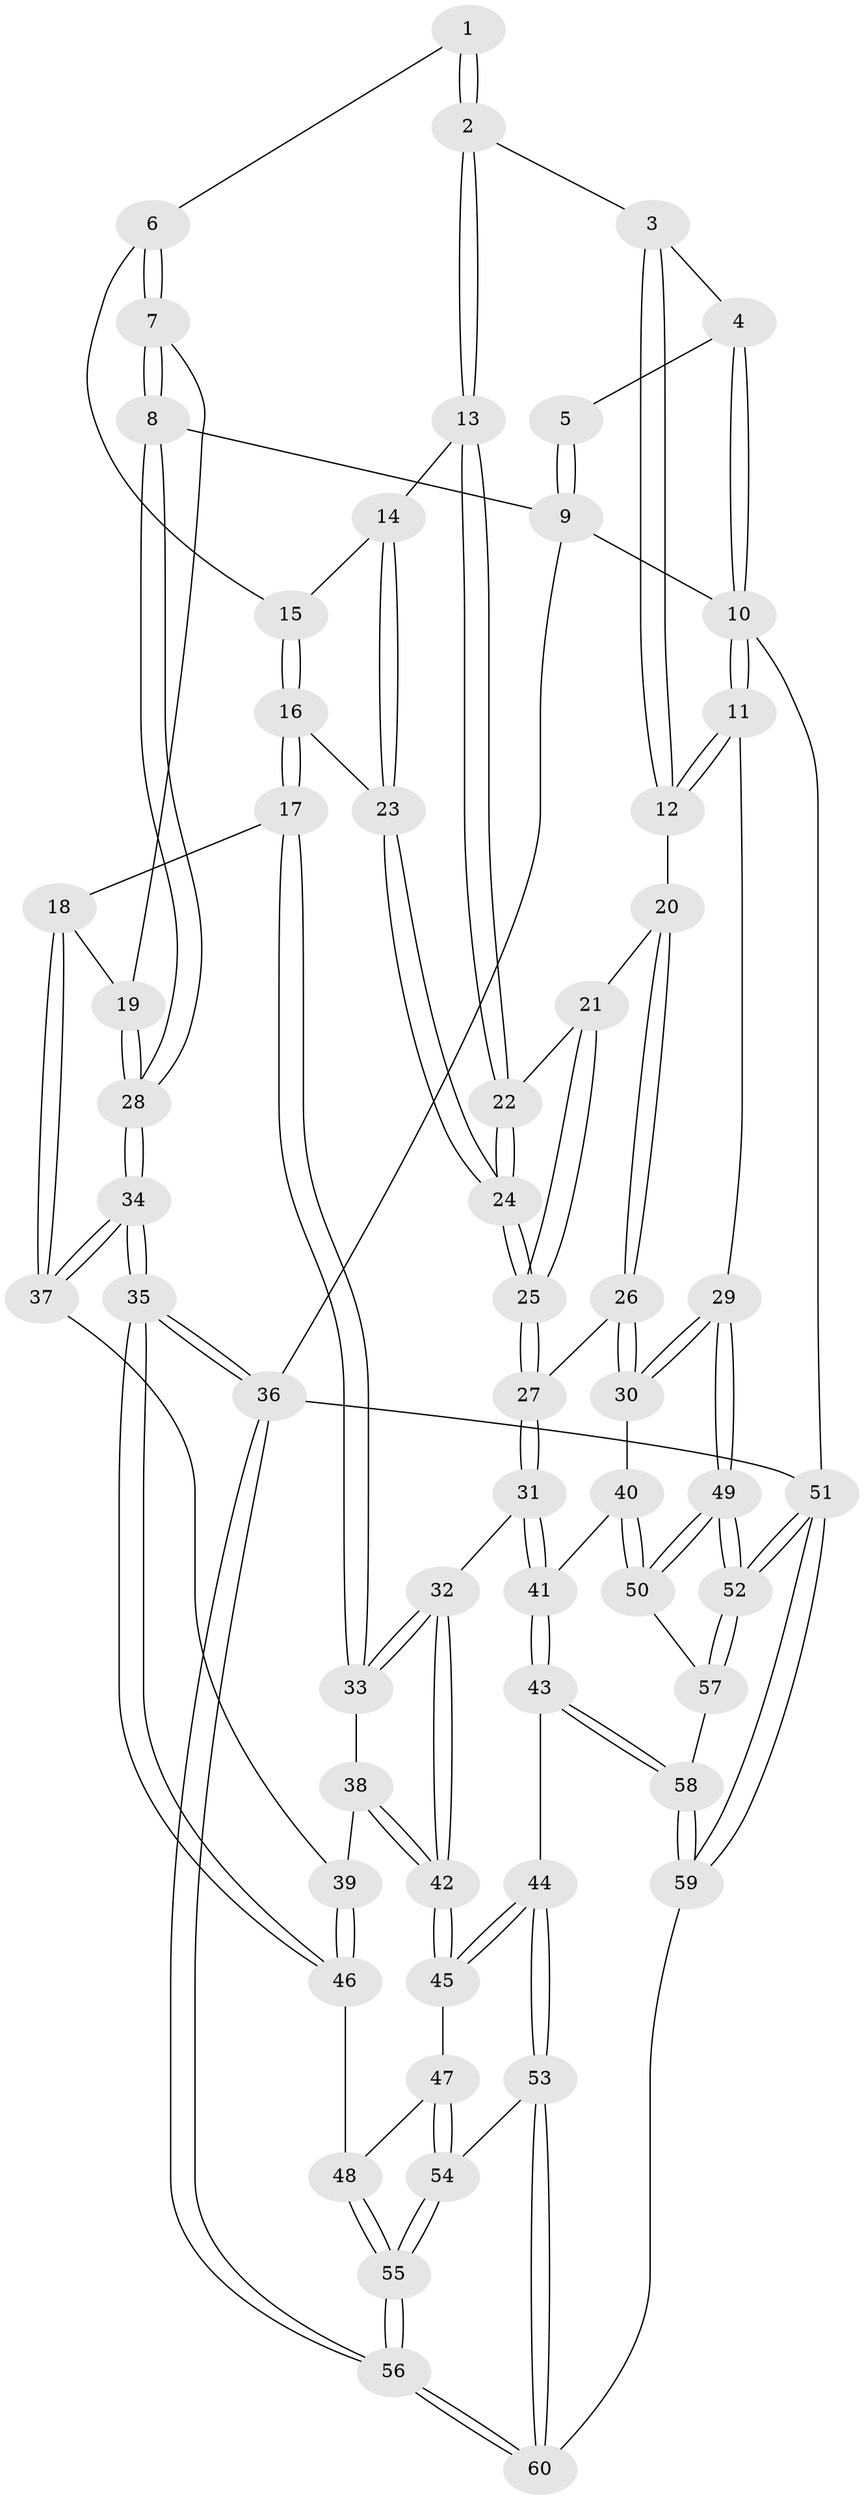 // coarse degree distribution, {3: 0.23529411764705882, 5: 0.23529411764705882, 4: 0.4411764705882353, 6: 0.08823529411764706}
// Generated by graph-tools (version 1.1) at 2025/24/03/03/25 07:24:34]
// undirected, 60 vertices, 147 edges
graph export_dot {
graph [start="1"]
  node [color=gray90,style=filled];
  1 [pos="+0.37021623567199646+0.03377676410461447"];
  2 [pos="+0.648286734026963+0.07717178181474305"];
  3 [pos="+0.7005480393486521+0"];
  4 [pos="+0.731168971145302+0"];
  5 [pos="+0.34486476364995744+0"];
  6 [pos="+0.3301200581695051+0.13440944300910135"];
  7 [pos="+0.17624930858042281+0.19948734878338617"];
  8 [pos="+0+0"];
  9 [pos="+0+0"];
  10 [pos="+1+0"];
  11 [pos="+1+0.31872074726557953"];
  12 [pos="+1+0.26404997133281966"];
  13 [pos="+0.6455563707042538+0.09071352514668643"];
  14 [pos="+0.571595499794313+0.16241770336864284"];
  15 [pos="+0.3861075484248105+0.1606087619157838"];
  16 [pos="+0.44476774430004806+0.36173069467153524"];
  17 [pos="+0.3782082640334082+0.40547050897374126"];
  18 [pos="+0.24201766117598655+0.4051726973450927"];
  19 [pos="+0.18179896199138684+0.2303402427908302"];
  20 [pos="+0.7599851306798034+0.2365683962116123"];
  21 [pos="+0.733149565269668+0.21630572547608848"];
  22 [pos="+0.7071740014863029+0.18641084276203115"];
  23 [pos="+0.5204232394703096+0.3403393598211568"];
  24 [pos="+0.6057072701022427+0.39816699596509414"];
  25 [pos="+0.6386968047829614+0.42863077258395205"];
  26 [pos="+0.7616338247619377+0.4776736596883467"];
  27 [pos="+0.6678410841609687+0.46648676282361984"];
  28 [pos="+0+0.48072863133332083"];
  29 [pos="+1+0.5211750552006955"];
  30 [pos="+0.9113773101426629+0.5449469611511845"];
  31 [pos="+0.5622090527443646+0.5806740187081674"];
  32 [pos="+0.4868235867654294+0.5695519144839407"];
  33 [pos="+0.4712246077415698+0.5599127411040841"];
  34 [pos="+0+0.5287129809288379"];
  35 [pos="+0+0.8502552870207696"];
  36 [pos="+0+1"];
  37 [pos="+0.17625539165229578+0.5175454334208293"];
  38 [pos="+0.37386384444713344+0.6065571381679815"];
  39 [pos="+0.2043822027345828+0.5911570346726147"];
  40 [pos="+0.8669017584632212+0.5979915082621085"];
  41 [pos="+0.6124896098574801+0.7600632452815836"];
  42 [pos="+0.4146519883587257+0.7309799929028539"];
  43 [pos="+0.5928568598256723+0.8211961326647126"];
  44 [pos="+0.5324396665214619+0.8305036701227126"];
  45 [pos="+0.4104445598632195+0.7605660474431533"];
  46 [pos="+0.21388378202064945+0.7197660056386028"];
  47 [pos="+0.3458836827578818+0.7633037352470002"];
  48 [pos="+0.22641915862080275+0.7378207908278146"];
  49 [pos="+1+0.8160943539765579"];
  50 [pos="+0.8036128236642889+0.8566447776164499"];
  51 [pos="+1+1"];
  52 [pos="+1+1"];
  53 [pos="+0.48314136587067313+0.8945007155083156"];
  54 [pos="+0.3438927613506618+0.9449762361334856"];
  55 [pos="+0.1739769355541528+1"];
  56 [pos="+0.0659433514312513+1"];
  57 [pos="+0.7672404969787424+0.8877983025918312"];
  58 [pos="+0.6963276744453286+0.924116703510101"];
  59 [pos="+0.7314450503796098+1"];
  60 [pos="+0.45097629018517094+1"];
  1 -- 2;
  1 -- 2;
  1 -- 6;
  2 -- 3;
  2 -- 13;
  2 -- 13;
  3 -- 4;
  3 -- 12;
  3 -- 12;
  4 -- 5;
  4 -- 10;
  4 -- 10;
  5 -- 9;
  5 -- 9;
  6 -- 7;
  6 -- 7;
  6 -- 15;
  7 -- 8;
  7 -- 8;
  7 -- 19;
  8 -- 9;
  8 -- 28;
  8 -- 28;
  9 -- 10;
  9 -- 36;
  10 -- 11;
  10 -- 11;
  10 -- 51;
  11 -- 12;
  11 -- 12;
  11 -- 29;
  12 -- 20;
  13 -- 14;
  13 -- 22;
  13 -- 22;
  14 -- 15;
  14 -- 23;
  14 -- 23;
  15 -- 16;
  15 -- 16;
  16 -- 17;
  16 -- 17;
  16 -- 23;
  17 -- 18;
  17 -- 33;
  17 -- 33;
  18 -- 19;
  18 -- 37;
  18 -- 37;
  19 -- 28;
  19 -- 28;
  20 -- 21;
  20 -- 26;
  20 -- 26;
  21 -- 22;
  21 -- 25;
  21 -- 25;
  22 -- 24;
  22 -- 24;
  23 -- 24;
  23 -- 24;
  24 -- 25;
  24 -- 25;
  25 -- 27;
  25 -- 27;
  26 -- 27;
  26 -- 30;
  26 -- 30;
  27 -- 31;
  27 -- 31;
  28 -- 34;
  28 -- 34;
  29 -- 30;
  29 -- 30;
  29 -- 49;
  29 -- 49;
  30 -- 40;
  31 -- 32;
  31 -- 41;
  31 -- 41;
  32 -- 33;
  32 -- 33;
  32 -- 42;
  32 -- 42;
  33 -- 38;
  34 -- 35;
  34 -- 35;
  34 -- 37;
  34 -- 37;
  35 -- 36;
  35 -- 36;
  35 -- 46;
  35 -- 46;
  36 -- 56;
  36 -- 56;
  36 -- 51;
  37 -- 39;
  38 -- 39;
  38 -- 42;
  38 -- 42;
  39 -- 46;
  39 -- 46;
  40 -- 41;
  40 -- 50;
  40 -- 50;
  41 -- 43;
  41 -- 43;
  42 -- 45;
  42 -- 45;
  43 -- 44;
  43 -- 58;
  43 -- 58;
  44 -- 45;
  44 -- 45;
  44 -- 53;
  44 -- 53;
  45 -- 47;
  46 -- 48;
  47 -- 48;
  47 -- 54;
  47 -- 54;
  48 -- 55;
  48 -- 55;
  49 -- 50;
  49 -- 50;
  49 -- 52;
  49 -- 52;
  50 -- 57;
  51 -- 52;
  51 -- 52;
  51 -- 59;
  51 -- 59;
  52 -- 57;
  52 -- 57;
  53 -- 54;
  53 -- 60;
  53 -- 60;
  54 -- 55;
  54 -- 55;
  55 -- 56;
  55 -- 56;
  56 -- 60;
  56 -- 60;
  57 -- 58;
  58 -- 59;
  58 -- 59;
  59 -- 60;
}
